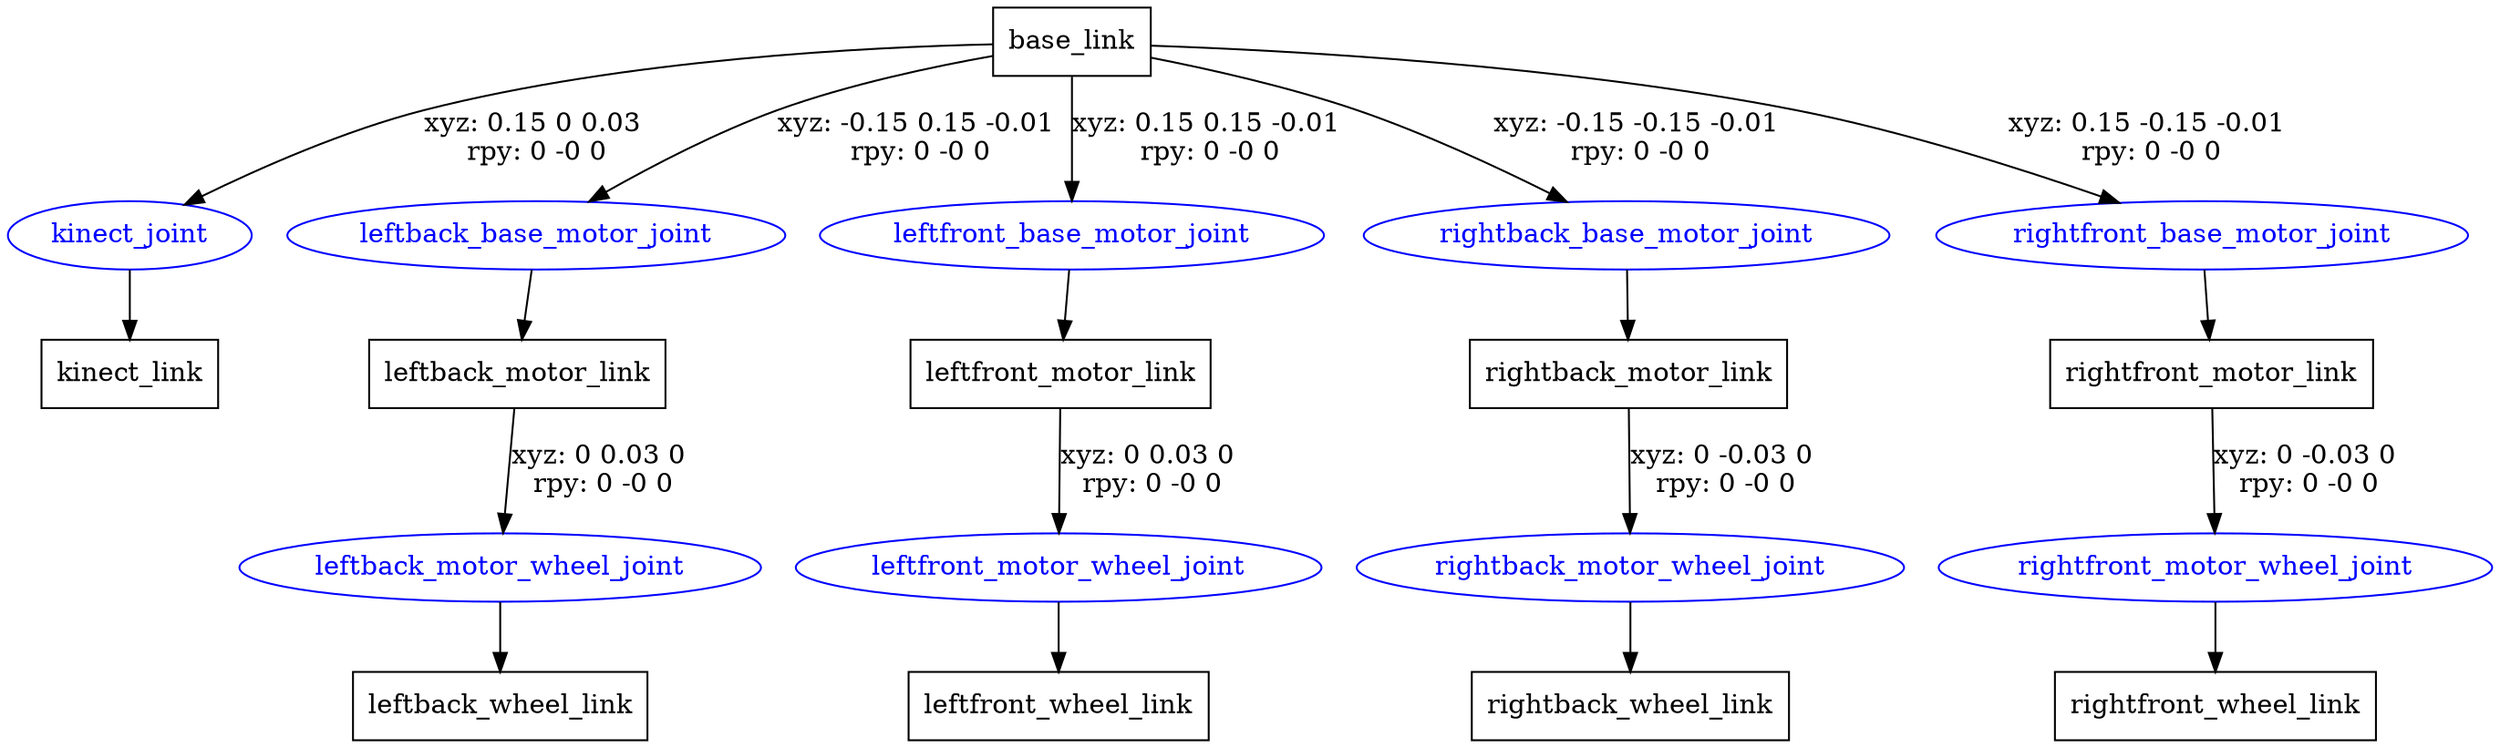 digraph G {
node [shape=box];
"base_link" [label="base_link"];
"kinect_link" [label="kinect_link"];
"leftback_motor_link" [label="leftback_motor_link"];
"leftback_wheel_link" [label="leftback_wheel_link"];
"leftfront_motor_link" [label="leftfront_motor_link"];
"leftfront_wheel_link" [label="leftfront_wheel_link"];
"rightback_motor_link" [label="rightback_motor_link"];
"rightback_wheel_link" [label="rightback_wheel_link"];
"rightfront_motor_link" [label="rightfront_motor_link"];
"rightfront_wheel_link" [label="rightfront_wheel_link"];
node [shape=ellipse, color=blue, fontcolor=blue];
"base_link" -> "kinect_joint" [label="xyz: 0.15 0 0.03 \nrpy: 0 -0 0"]
"kinect_joint" -> "kinect_link"
"base_link" -> "leftback_base_motor_joint" [label="xyz: -0.15 0.15 -0.01 \nrpy: 0 -0 0"]
"leftback_base_motor_joint" -> "leftback_motor_link"
"leftback_motor_link" -> "leftback_motor_wheel_joint" [label="xyz: 0 0.03 0 \nrpy: 0 -0 0"]
"leftback_motor_wheel_joint" -> "leftback_wheel_link"
"base_link" -> "leftfront_base_motor_joint" [label="xyz: 0.15 0.15 -0.01 \nrpy: 0 -0 0"]
"leftfront_base_motor_joint" -> "leftfront_motor_link"
"leftfront_motor_link" -> "leftfront_motor_wheel_joint" [label="xyz: 0 0.03 0 \nrpy: 0 -0 0"]
"leftfront_motor_wheel_joint" -> "leftfront_wheel_link"
"base_link" -> "rightback_base_motor_joint" [label="xyz: -0.15 -0.15 -0.01 \nrpy: 0 -0 0"]
"rightback_base_motor_joint" -> "rightback_motor_link"
"rightback_motor_link" -> "rightback_motor_wheel_joint" [label="xyz: 0 -0.03 0 \nrpy: 0 -0 0"]
"rightback_motor_wheel_joint" -> "rightback_wheel_link"
"base_link" -> "rightfront_base_motor_joint" [label="xyz: 0.15 -0.15 -0.01 \nrpy: 0 -0 0"]
"rightfront_base_motor_joint" -> "rightfront_motor_link"
"rightfront_motor_link" -> "rightfront_motor_wheel_joint" [label="xyz: 0 -0.03 0 \nrpy: 0 -0 0"]
"rightfront_motor_wheel_joint" -> "rightfront_wheel_link"
}
